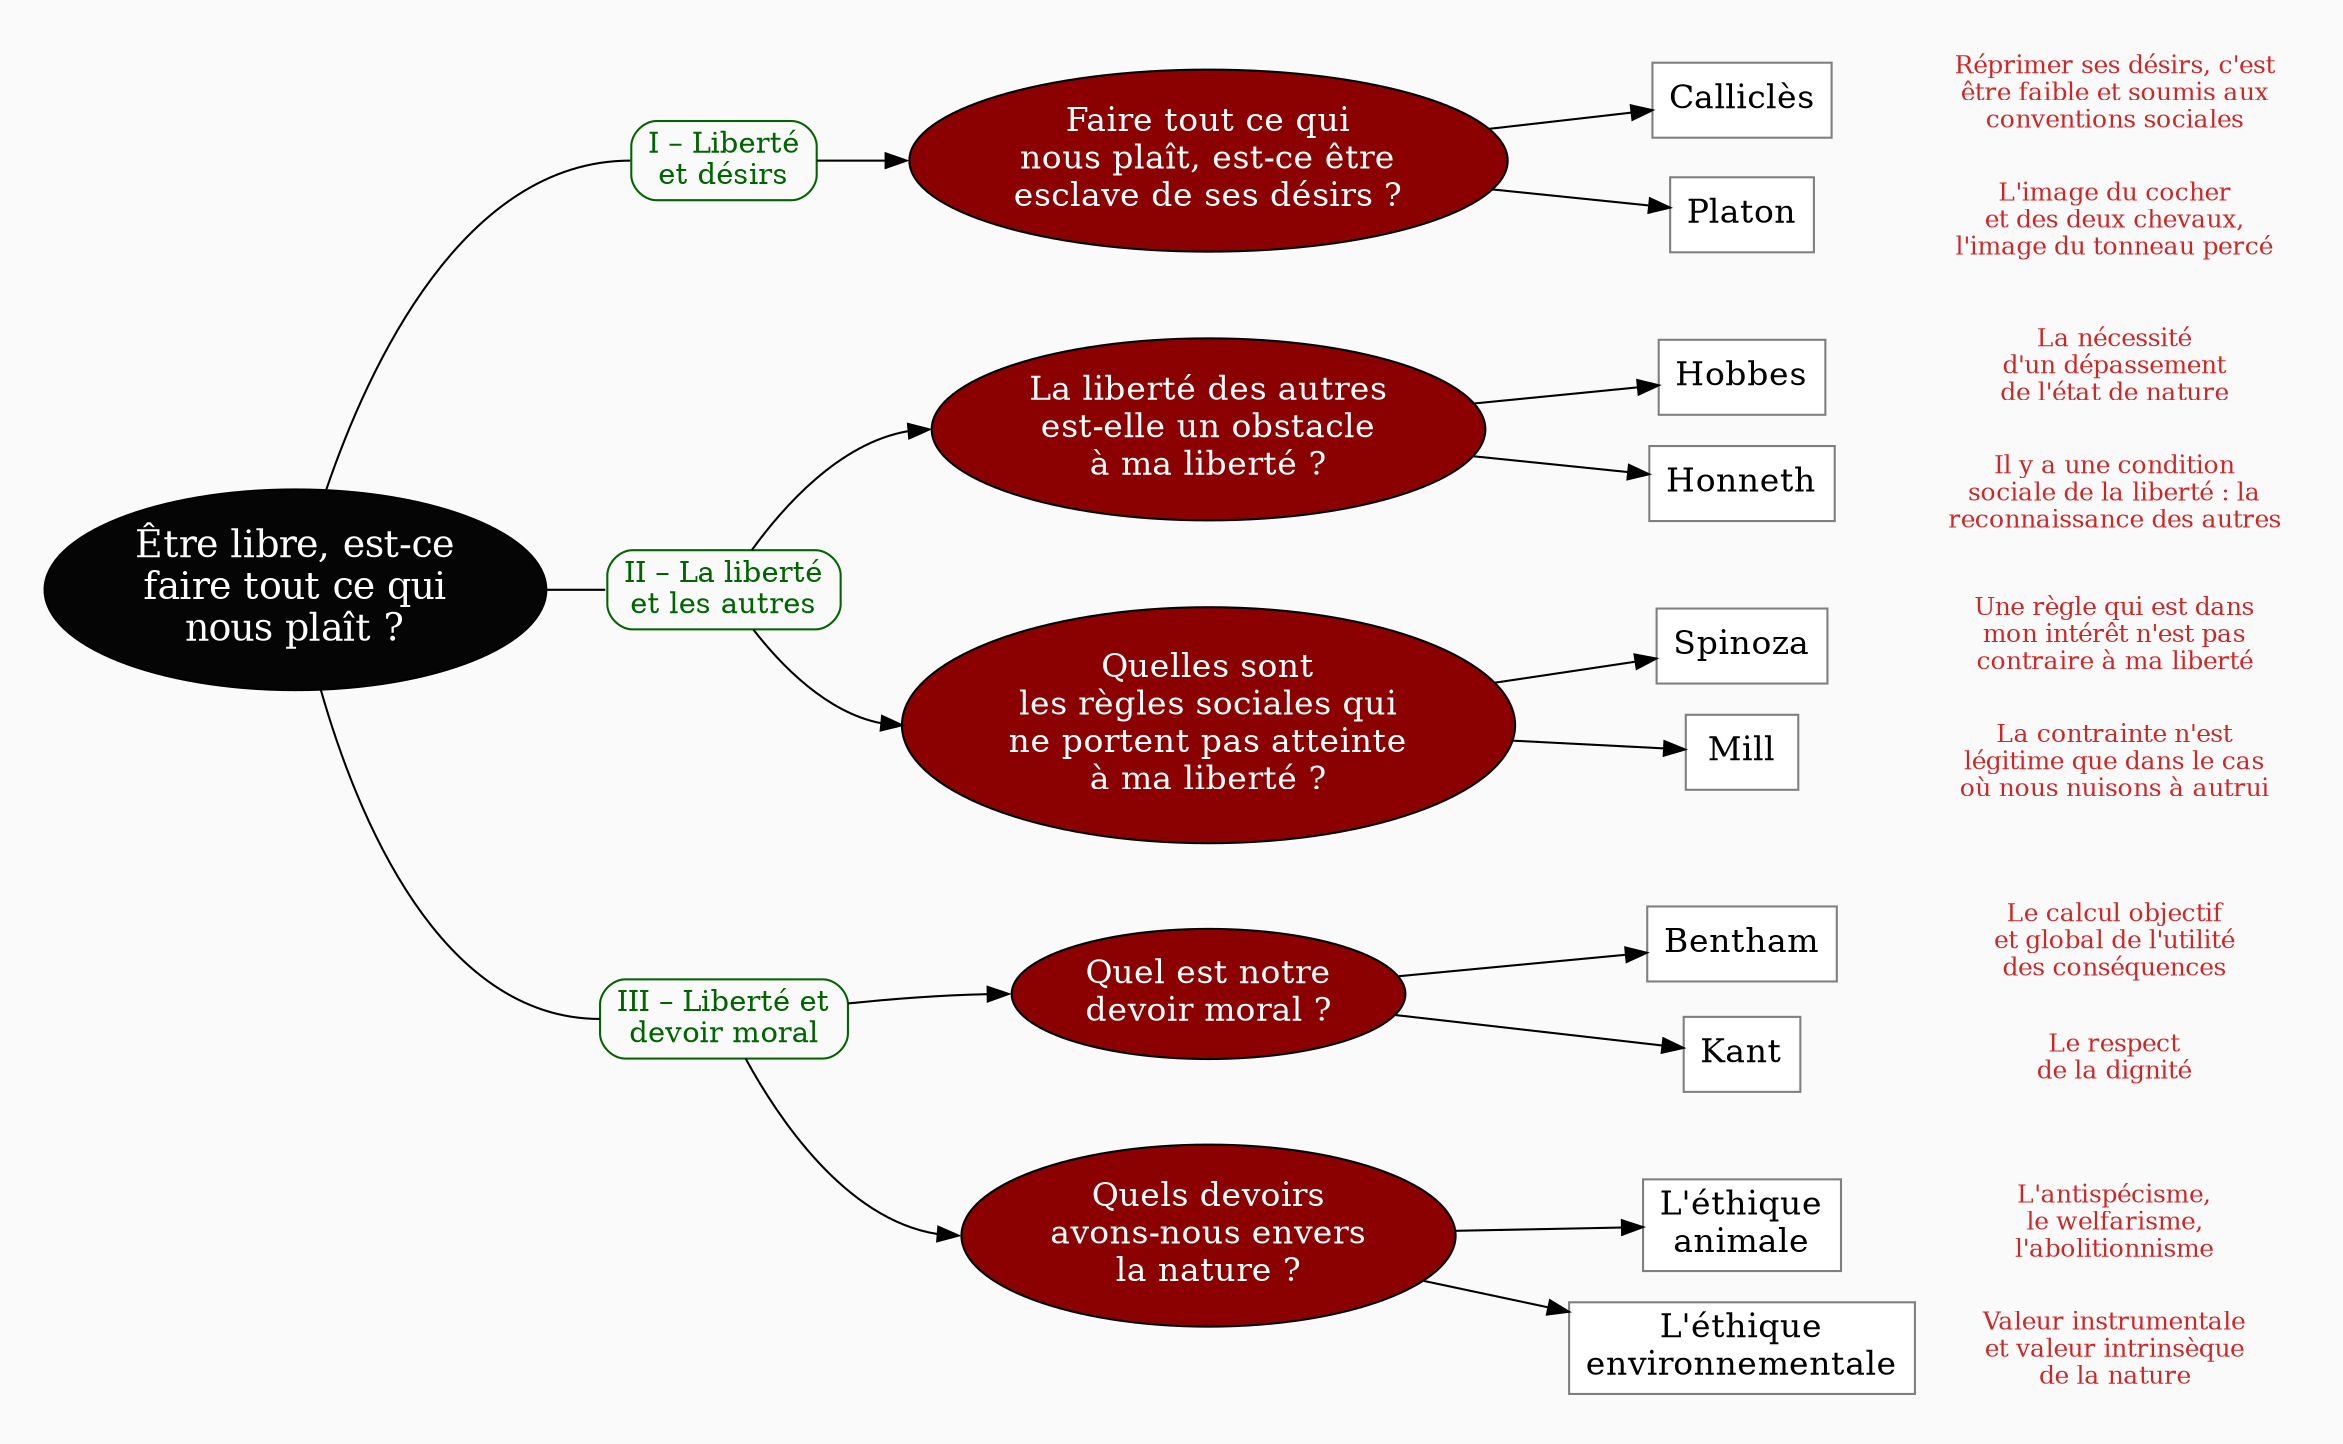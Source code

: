 digraph G {
// Template : diagram
// Usage : 
rankdir=LR
splines=true
//splines=curved
bgcolor=grey98
pad=0.3
style=filled
edge[minlen=3]
node[style=filled, fontcolor=white]
ranksep=0.1
nodesep=0.2

// NIVEAU 1
node[fillcolor=grey2, fontsize=18]
a1[label="Être libre, est-ce
faire tout ce qui
nous plaît ?"]

// NIVEAU 2
node[fontsize=14, shape=rect, fillcolor=grey98, fontcolor=darkgreen, color=darkgreen, style="filled, rounded"]
a1->p1[headport=w, arrowhead=none]
a1->p2[headport=w, arrowhead=none]
a1->p3[headport=w, arrowhead=none]

p1[label="I – Liberté
et désirs"]
p2[label="II – La liberté
et les autres"]
p3[label="III – Liberté et
devoir moral"]

{rank=same;p1->p2->p3[style=invis, minlen=12]}

node[fontcolor=black, fontsize=16]
// NIVEAU 3 (sans intermédiaire)
node [shape=box, fillcolor=white, color=grey50]
// c1[label=""]



// INTERMÉDIAIRE AVANT NIVEAU 3
node[fillcolor=red4, shape=oval, fontcolor=white, color=black, style="filled"]
// [arrowhead=none]
// bc1[label=""]
p1->b1[headport=w]
p2->b2[headport=w]
p2->b3[headport=w]
p3->b4[headport=w]
p3->b5[headport=w]
b1[label="Faire tout ce qui
nous plaît, est-ce être
esclave de ses désirs ?"]    
b2[label="La liberté des autres
est-elle un obstacle
à ma liberté ?"]
b3[label="Quelles sont
les règles sociales qui
ne portent pas atteinte
à ma liberté ?"]
b4[label="Quel est notre
devoir moral ?"]
b5[label="Quels devoirs
avons-nous envers
la nature ?"]




{rank=same;b1->b2->b3->b4->b5[style=invis, minlen=3]}

// NIVEAU 3 (avec intermédiaire)
node[fillcolor=white, shape=box, color=grey50, fontcolor=black]
// c1[label=""]
b1->{c1,c2}
c1[label="Calliclès"]
c2[label="Platon"]

b2->{c3,c4}
c3[label="Hobbes"]
c4[label="Honneth"]

b3->{c5,c6}
c5[label="Spinoza"]
c6[label="Mill"]

b4->{c7,c8}
c7[label="Bentham"]
c8[label="Kant"]

b5->{c9,c10}
c9[label="L'éthique
animale"]
c10[label="L'éthique
environnementale"]


{rank=same;c2->c3[style=invis, minlen=3]}
{rank=same;c4->c5[style=invis, minlen=3]}
{rank=same;c6->c7[style=invis, minlen=4]}
{rank=same;c8->c9[style=invis, minlen=3]}

// NIVEAU 4
node[style="filled,rounded", fillcolor=white, shape=box, color=grey50]
// d1[label=""]


// ÉTIQUETTES EN ROUGE
node[shape=plaintext, fontcolor=firebrick3, fillcolor=grey98, fontsize=12]
// e1[label=< <B>= Titre</B><BR /><BR />Contenu<BR /> >]
// e1[label=""]
// ->e1[minlen=1, style=invis]

e1[label="Réprimer ses désirs, c'est
être faible et soumis aux
conventions sociales"]
e2[label="L'image du cocher
et des deux chevaux,
l'image du tonneau percé"]
e3[label="La nécessité
d'un dépassement
de l'état de nature"]
e4[label="Il y a une condition
sociale de la liberté : la
reconnaissance des autres"]
e5[label="Une règle qui est dans
mon intérêt n'est pas
contraire à ma liberté"]
e6[label="La contrainte n'est
légitime que dans le cas
où nous nuisons à autrui"]
e7[label="Le calcul objectif
et global de l'utilité
des conséquences"]
e8[label="Le respect
de la dignité"]
e9[label="L'antispécisme,
le welfarisme,
l'abolitionnisme"]
e10[label="Valeur instrumentale
et valeur intrinsèque
de la nature"]

c1->e1[minlen=1, style=invis]
c2->e2[minlen=1, style=invis]
c3->e3[minlen=1, style=invis]
c4->e4[minlen=1, style=invis]
c5->e5[minlen=1, style=invis]
c6->e6[minlen=1, style=invis]
c7->e7[minlen=1, style=invis]
c8->e8[minlen=1, style=invis]
c9->e9[minlen=1, style=invis]
c10->e10[minlen=1, style=invis]


// REMARQUES EN BLEU
node[color=blue, shape=box, margin=0.07, fontcolor=black, fontsize=12, style="dashed", penwidth=0.6]
edge[color=blue, arrowhead="none", xlabel="", style="dashed", penwidth=0.6]
// r1[label=""]
// {rank=same;->r1}
// {rank=same;r1->[dir=back]}

}
